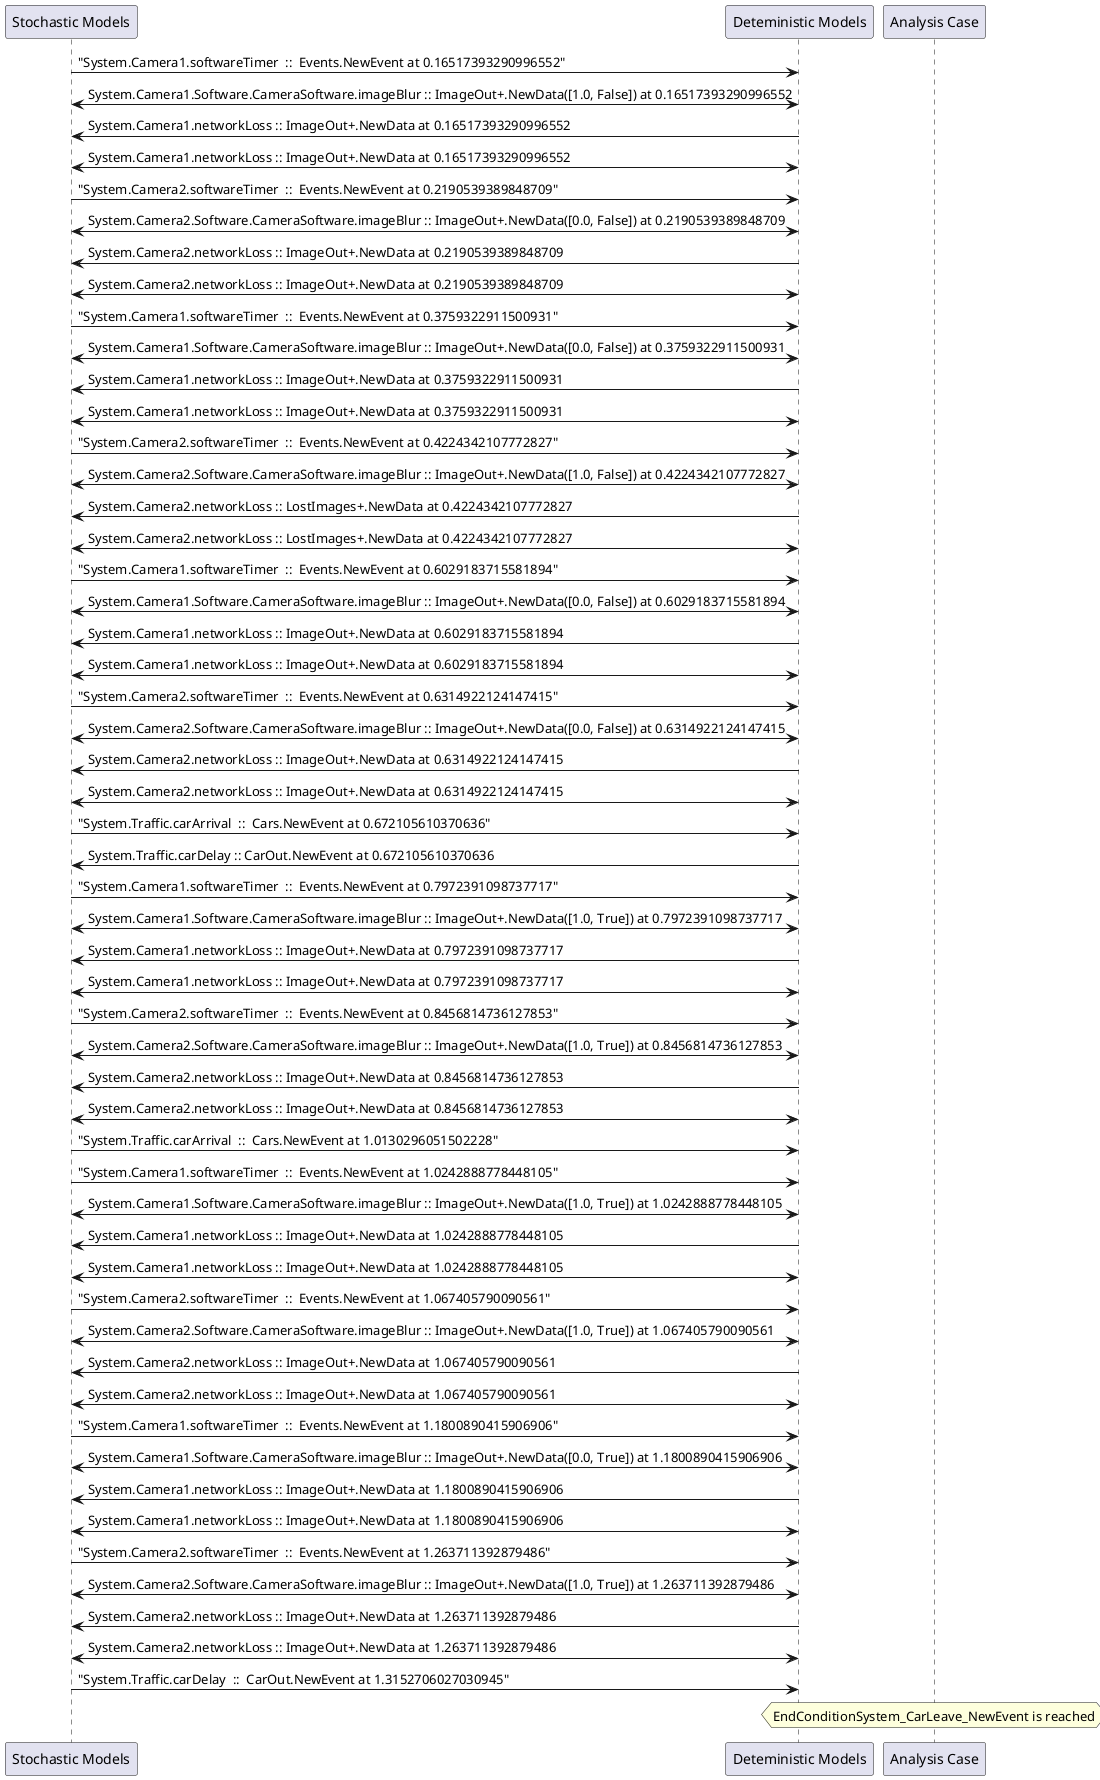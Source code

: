 
	@startuml
	participant "Stochastic Models" as stochmodel
	participant "Deteministic Models" as detmodel
	participant "Analysis Case" as analysis
	{21554_stop} stochmodel -> detmodel : "System.Camera1.softwareTimer  ::  Events.NewEvent at 0.16517393290996552"
detmodel <-> stochmodel : System.Camera1.Software.CameraSoftware.imageBlur :: ImageOut+.NewData([1.0, False]) at 0.16517393290996552
detmodel -> stochmodel : System.Camera1.networkLoss :: ImageOut+.NewData at 0.16517393290996552
detmodel <-> stochmodel : System.Camera1.networkLoss :: ImageOut+.NewData at 0.16517393290996552
{21570_stop} stochmodel -> detmodel : "System.Camera2.softwareTimer  ::  Events.NewEvent at 0.2190539389848709"
detmodel <-> stochmodel : System.Camera2.Software.CameraSoftware.imageBlur :: ImageOut+.NewData([0.0, False]) at 0.2190539389848709
detmodel -> stochmodel : System.Camera2.networkLoss :: ImageOut+.NewData at 0.2190539389848709
detmodel <-> stochmodel : System.Camera2.networkLoss :: ImageOut+.NewData at 0.2190539389848709
{21555_stop} stochmodel -> detmodel : "System.Camera1.softwareTimer  ::  Events.NewEvent at 0.3759322911500931"
detmodel <-> stochmodel : System.Camera1.Software.CameraSoftware.imageBlur :: ImageOut+.NewData([0.0, False]) at 0.3759322911500931
detmodel -> stochmodel : System.Camera1.networkLoss :: ImageOut+.NewData at 0.3759322911500931
detmodel <-> stochmodel : System.Camera1.networkLoss :: ImageOut+.NewData at 0.3759322911500931
{21571_stop} stochmodel -> detmodel : "System.Camera2.softwareTimer  ::  Events.NewEvent at 0.4224342107772827"
detmodel <-> stochmodel : System.Camera2.Software.CameraSoftware.imageBlur :: ImageOut+.NewData([1.0, False]) at 0.4224342107772827
detmodel -> stochmodel : System.Camera2.networkLoss :: LostImages+.NewData at 0.4224342107772827
detmodel <-> stochmodel : System.Camera2.networkLoss :: LostImages+.NewData at 0.4224342107772827
{21556_stop} stochmodel -> detmodel : "System.Camera1.softwareTimer  ::  Events.NewEvent at 0.6029183715581894"
detmodel <-> stochmodel : System.Camera1.Software.CameraSoftware.imageBlur :: ImageOut+.NewData([0.0, False]) at 0.6029183715581894
detmodel -> stochmodel : System.Camera1.networkLoss :: ImageOut+.NewData at 0.6029183715581894
detmodel <-> stochmodel : System.Camera1.networkLoss :: ImageOut+.NewData at 0.6029183715581894
{21572_stop} stochmodel -> detmodel : "System.Camera2.softwareTimer  ::  Events.NewEvent at 0.6314922124147415"
detmodel <-> stochmodel : System.Camera2.Software.CameraSoftware.imageBlur :: ImageOut+.NewData([0.0, False]) at 0.6314922124147415
detmodel -> stochmodel : System.Camera2.networkLoss :: ImageOut+.NewData at 0.6314922124147415
detmodel <-> stochmodel : System.Camera2.networkLoss :: ImageOut+.NewData at 0.6314922124147415
{21585_stop} stochmodel -> detmodel : "System.Traffic.carArrival  ::  Cars.NewEvent at 0.672105610370636"
{21594_start} detmodel -> stochmodel : System.Traffic.carDelay :: CarOut.NewEvent at 0.672105610370636
{21557_stop} stochmodel -> detmodel : "System.Camera1.softwareTimer  ::  Events.NewEvent at 0.7972391098737717"
detmodel <-> stochmodel : System.Camera1.Software.CameraSoftware.imageBlur :: ImageOut+.NewData([1.0, True]) at 0.7972391098737717
detmodel -> stochmodel : System.Camera1.networkLoss :: ImageOut+.NewData at 0.7972391098737717
detmodel <-> stochmodel : System.Camera1.networkLoss :: ImageOut+.NewData at 0.7972391098737717
{21573_stop} stochmodel -> detmodel : "System.Camera2.softwareTimer  ::  Events.NewEvent at 0.8456814736127853"
detmodel <-> stochmodel : System.Camera2.Software.CameraSoftware.imageBlur :: ImageOut+.NewData([1.0, True]) at 0.8456814736127853
detmodel -> stochmodel : System.Camera2.networkLoss :: ImageOut+.NewData at 0.8456814736127853
detmodel <-> stochmodel : System.Camera2.networkLoss :: ImageOut+.NewData at 0.8456814736127853
{21586_stop} stochmodel -> detmodel : "System.Traffic.carArrival  ::  Cars.NewEvent at 1.0130296051502228"
{21558_stop} stochmodel -> detmodel : "System.Camera1.softwareTimer  ::  Events.NewEvent at 1.0242888778448105"
detmodel <-> stochmodel : System.Camera1.Software.CameraSoftware.imageBlur :: ImageOut+.NewData([1.0, True]) at 1.0242888778448105
detmodel -> stochmodel : System.Camera1.networkLoss :: ImageOut+.NewData at 1.0242888778448105
detmodel <-> stochmodel : System.Camera1.networkLoss :: ImageOut+.NewData at 1.0242888778448105
{21574_stop} stochmodel -> detmodel : "System.Camera2.softwareTimer  ::  Events.NewEvent at 1.067405790090561"
detmodel <-> stochmodel : System.Camera2.Software.CameraSoftware.imageBlur :: ImageOut+.NewData([1.0, True]) at 1.067405790090561
detmodel -> stochmodel : System.Camera2.networkLoss :: ImageOut+.NewData at 1.067405790090561
detmodel <-> stochmodel : System.Camera2.networkLoss :: ImageOut+.NewData at 1.067405790090561
{21559_stop} stochmodel -> detmodel : "System.Camera1.softwareTimer  ::  Events.NewEvent at 1.1800890415906906"
detmodel <-> stochmodel : System.Camera1.Software.CameraSoftware.imageBlur :: ImageOut+.NewData([0.0, True]) at 1.1800890415906906
detmodel -> stochmodel : System.Camera1.networkLoss :: ImageOut+.NewData at 1.1800890415906906
detmodel <-> stochmodel : System.Camera1.networkLoss :: ImageOut+.NewData at 1.1800890415906906
{21575_stop} stochmodel -> detmodel : "System.Camera2.softwareTimer  ::  Events.NewEvent at 1.263711392879486"
detmodel <-> stochmodel : System.Camera2.Software.CameraSoftware.imageBlur :: ImageOut+.NewData([1.0, True]) at 1.263711392879486
detmodel -> stochmodel : System.Camera2.networkLoss :: ImageOut+.NewData at 1.263711392879486
detmodel <-> stochmodel : System.Camera2.networkLoss :: ImageOut+.NewData at 1.263711392879486
{21594_stop} stochmodel -> detmodel : "System.Traffic.carDelay  ::  CarOut.NewEvent at 1.3152706027030945"
{21594_start} <-> {21594_stop} : delay
hnote over analysis 
EndConditionSystem_CarLeave_NewEvent is reached
endnote
@enduml